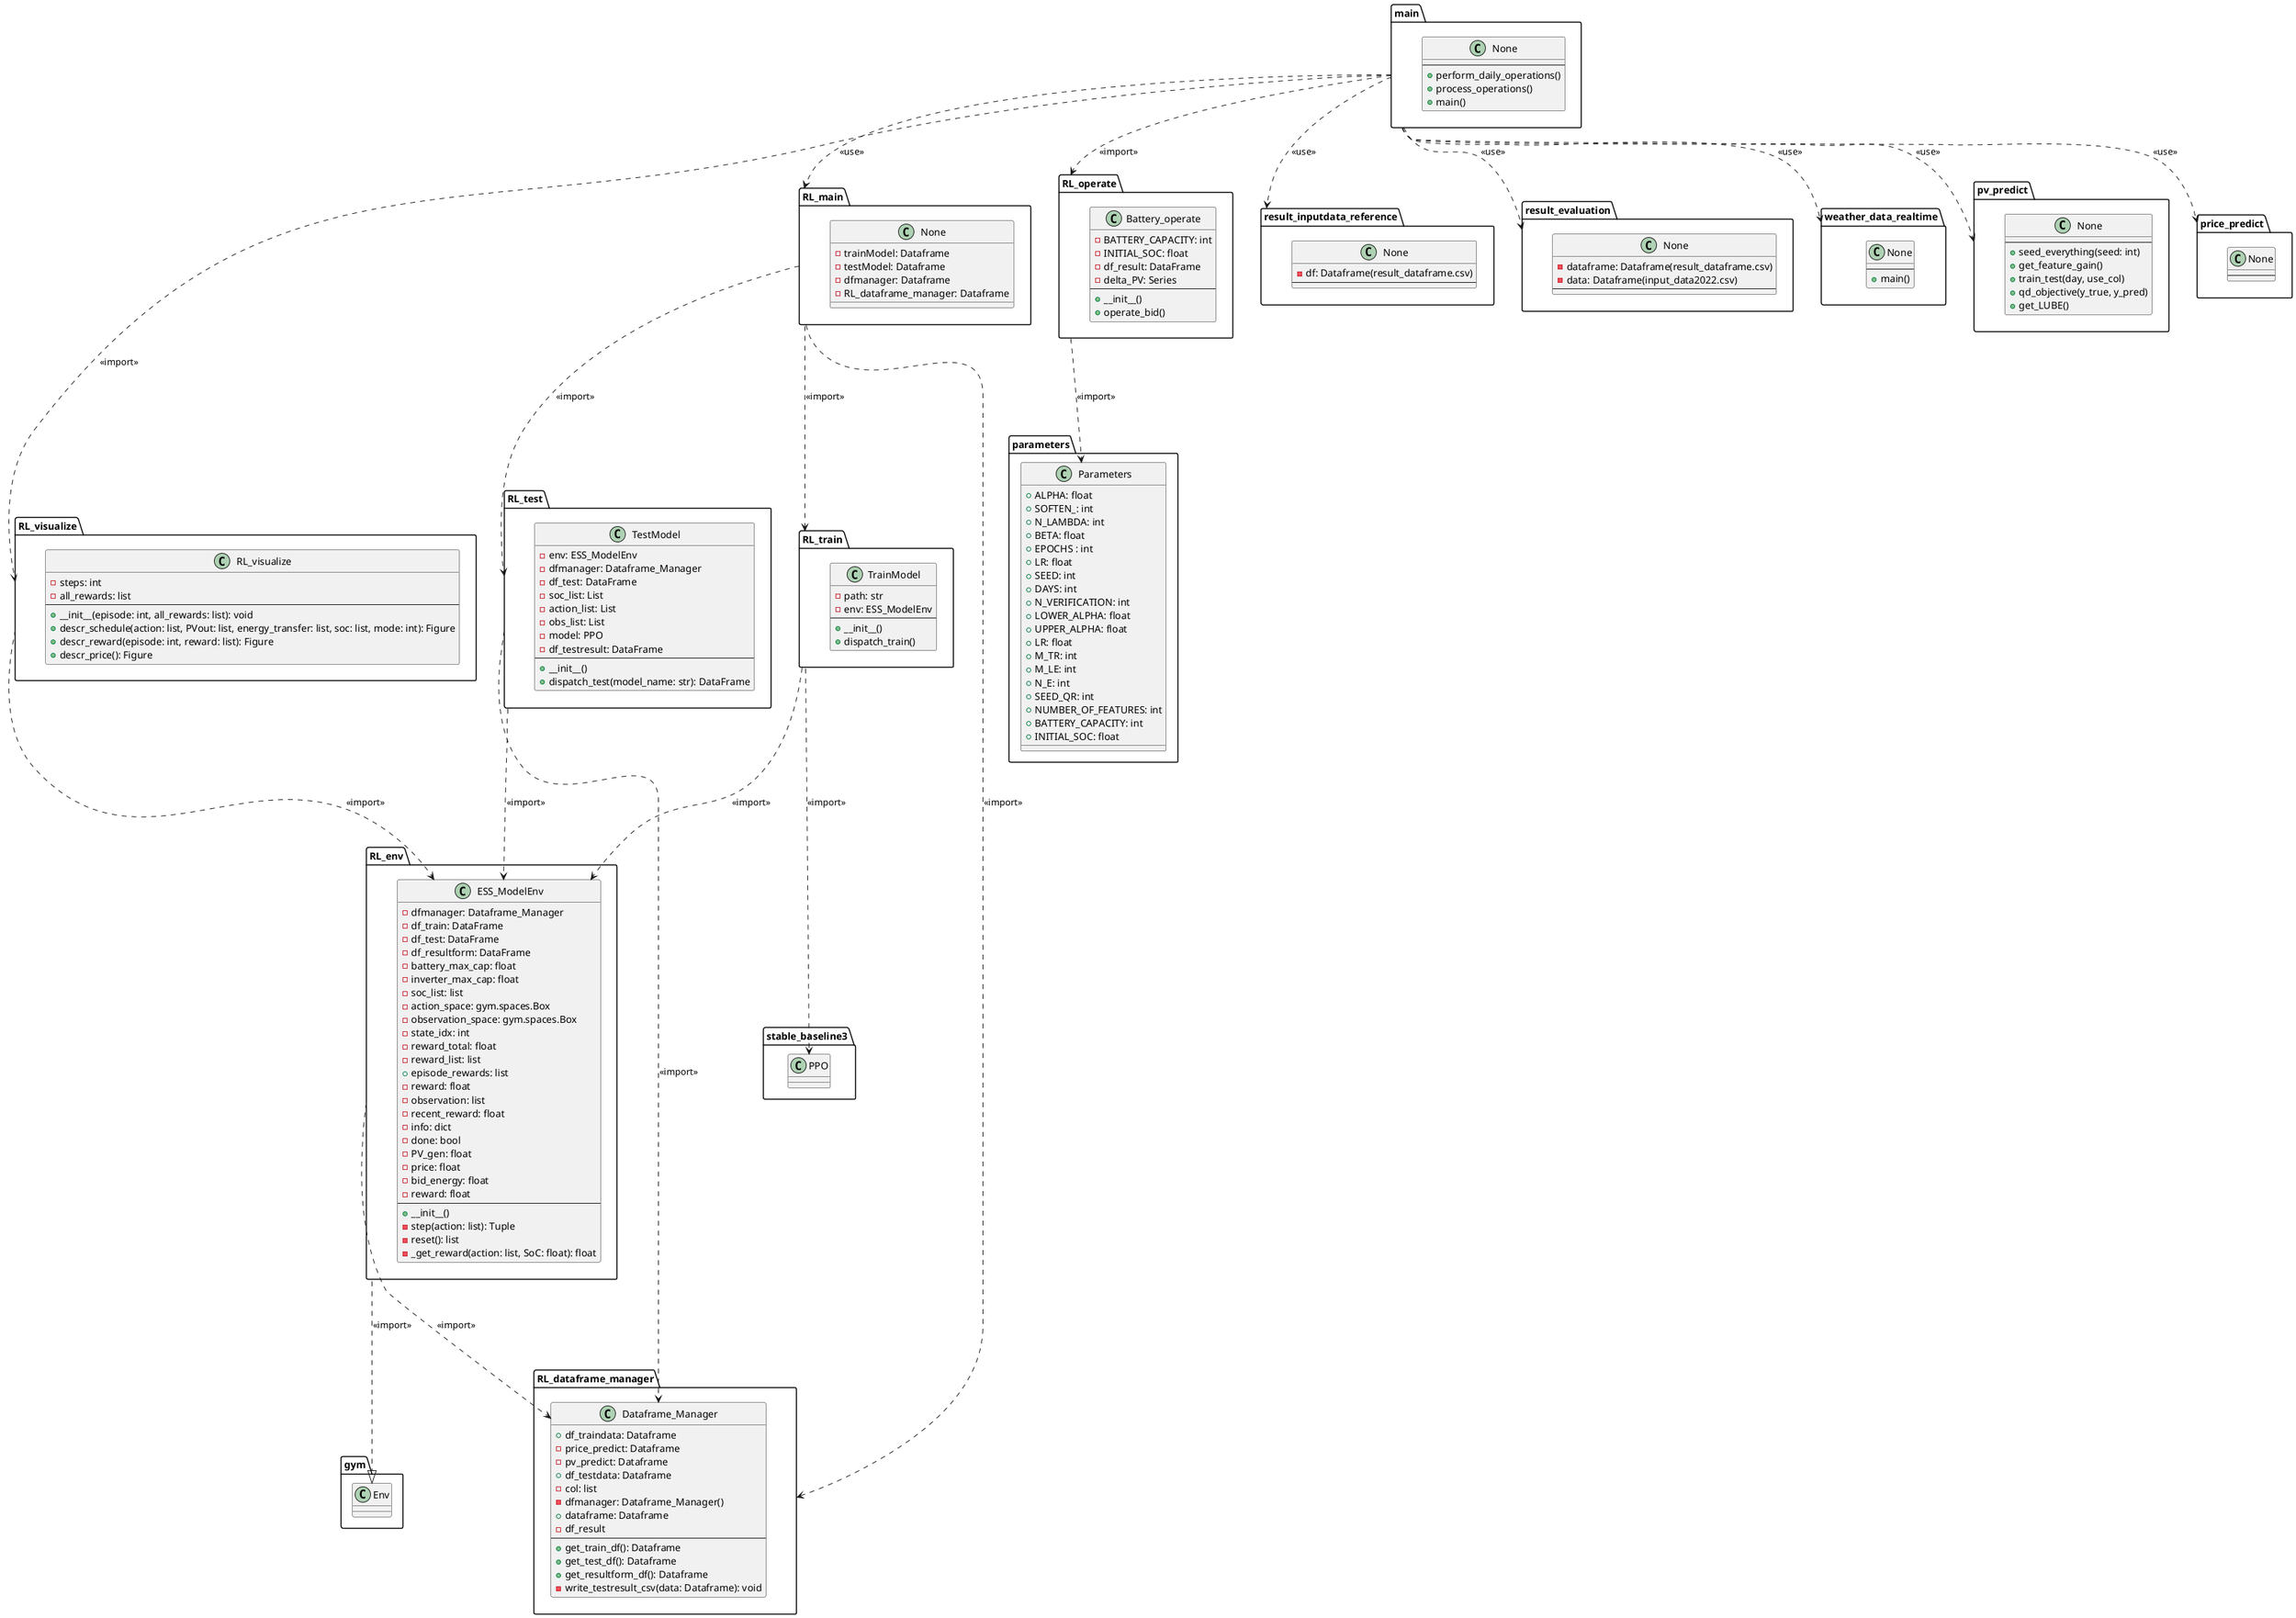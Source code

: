 @startuml Class_Diagram
'main.py
package "main"{
  class None {
    --
    +perform_daily_operations()
    +process_operations()
    +main()
  }
}
' RL_visualize.py
package "RL_visualize"{
  class RL_visualize {
  -steps: int
  -all_rewards: list
  --
  +__init__(episode: int, all_rewards: list): void
  +descr_schedule(action: list, PVout: list, energy_transfer: list, soc: list, mode: int): Figure
  +descr_reward(episode: int, reward: list): Figure
  +descr_price(): Figure
  }
}
' RL_env.py
package "RL_env" {
  class ESS_ModelEnv {
    -dfmanager: Dataframe_Manager
    -df_train: DataFrame
    -df_test: DataFrame
    -df_resultform: DataFrame
    -battery_max_cap: float
    -inverter_max_cap: float
    -soc_list: list
    -action_space: gym.spaces.Box
    -observation_space: gym.spaces.Box
    -state_idx: int
    -reward_total: float
    -reward_list: list
    +episode_rewards: list
    -reward: float
    -observation: list
    -recent_reward: float
    -info: dict
    -done: bool
    -PV_gen: float
    -price: float
    -bid_energy: float
    -reward: float
    --
    +__init__()
    -step(action: list): Tuple
    -reset(): list
    -_get_reward(action: list, SoC: float): float
  }
}
package gym {
  class Env
}
' RL_dataframe_manager.py
package "RL_dataframe_manager"{
  class Dataframe_Manager {
    +df_traindata: Dataframe
    -price_predict: Dataframe
    -pv_predict: Dataframe
    +df_testdata: Dataframe
    -col: list
    -dfmanager: Dataframe_Manager()
    +dataframe: Dataframe
    -df_result
    --
    +get_train_df(): Dataframe
    +get_test_df(): Dataframe
    +get_resultform_df(): Dataframe
    -write_testresult_csv(data: Dataframe): void
  }
}
' RL_operate.py
package "RL_operate"{
  class Battery_operate {
      -BATTERY_CAPACITY: int
      -INITIAL_SOC: float
      -df_result: DataFrame
      -delta_PV: Series
      --
      +__init__()
      +operate_bid()
  }
}
' parameters.py
package "parameters"{
  class Parameters {
    +ALPHA: float
    +SOFTEN_: int
    +N_LAMBDA: int
    +BETA: float
    +EPOCHS : int
    +LR: float
    +SEED: int
    +DAYS: int
    +N_VERIFICATION: int
    +LOWER_ALPHA: float
    +UPPER_ALPHA: float
    +LR: float
    +M_TR: int
    +M_LE: int
    +N_E: int
    +SEED_QR: int
    +NUMBER_OF_FEATURES: int
    +BATTERY_CAPACITY: int
    +INITIAL_SOC: float
    }
}
' RL_main.py
package "RL_main"{
  class None {
    -trainModel: Dataframe
    -testModel: Dataframe
    -dfmanager: Dataframe
    -RL_dataframe_manager: Dataframe
  }
}
' RL_train.py
package "RL_train" {
  class TrainModel {
    -path: str
    -env: ESS_ModelEnv 
    --
    +__init__()
    +dispatch_train()
  }
}
' PPO
package "stable_baseline3" {
  class PPO {
  }
}
' RL_test.py
package "RL_test" {
  class TestModel {
    -env: ESS_ModelEnv
    -dfmanager: Dataframe_Manager
    -df_test: DataFrame
    -soc_list: List
    -action_list: List
    -obs_list: List
    -model: PPO
    -df_testresult: DataFrame
    --
    +__init__()
    +dispatch_test(model_name: str): DataFrame
  }
}
'result_inputdata_reference.py
package "result_inputdata_reference"{
  class None {
    -df: Dataframe(result_dataframe.csv)
    --
  }
}
'result_evaluation.py
package "result_evaluation"{
  class None {
    -dataframe: Dataframe(result_dataframe.csv)
    -data: Dataframe(input_data2022.csv)
    --
  }
}
'weather_data_realtime.py
package "weather_data_realtime"{
  class None {
    --
    +main()
  }
}
'pv_predict.py
package "pv_predict"{
  class None {
    --
    +seed_everything(seed: int)
    +get_feature_gain()
    +train_test(day, use_col)
    +qd_objective(y_true, y_pred)
    +get_LUBE()
  }
}
'price_predict.py
package "price_predict"{
  class None {
    --
  }
}

main ..> RL_visualize :<<import>>
main ..> RL_operate : <<import>>
main ..> RL_main : <<use>>
main ..> result_inputdata_reference : <<use>>
main ..> result_evaluation : <<use>>
main ..> weather_data_realtime : <<use>>
main ..> pv_predict : <<use>>
main ..> price_predict : <<use>>
RL_visualize ...> ESS_ModelEnv : <<import>>
RL_env ...|> gym.Env : <<import>>
RL_env ...> Dataframe_Manager : <<import>>
RL_operate ...> Parameters : <<import>>
RL_main ...> RL_train : <<import>>
RL_main ...> RL_test : <<import>>
RL_main ...> RL_dataframe_manager : <<import>>
RL_train ...> ESS_ModelEnv : <<import>>
RL_train ...> PPO : <<import>>
RL_test ...> ESS_ModelEnv : <<import>>
RL_test ...> Dataframe_Manager : <<import>>
@enduml

